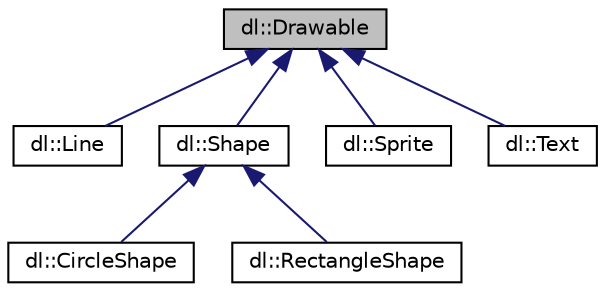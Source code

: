 digraph "dl::Drawable"
{
 // LATEX_PDF_SIZE
  edge [fontname="Helvetica",fontsize="10",labelfontname="Helvetica",labelfontsize="10"];
  node [fontname="Helvetica",fontsize="10",shape=record];
  Node1 [label="dl::Drawable",height=0.2,width=0.4,color="black", fillcolor="grey75", style="filled", fontcolor="black",tooltip="The base class for any object that can be drawn to the screen."];
  Node1 -> Node2 [dir="back",color="midnightblue",fontsize="10",style="solid",fontname="Helvetica"];
  Node2 [label="dl::Line",height=0.2,width=0.4,color="black", fillcolor="white", style="filled",URL="$classdl_1_1Line.html",tooltip=" "];
  Node1 -> Node3 [dir="back",color="midnightblue",fontsize="10",style="solid",fontname="Helvetica"];
  Node3 [label="dl::Shape",height=0.2,width=0.4,color="black", fillcolor="white", style="filled",URL="$classdl_1_1Shape.html",tooltip="The base class for any shape."];
  Node3 -> Node4 [dir="back",color="midnightblue",fontsize="10",style="solid",fontname="Helvetica"];
  Node4 [label="dl::CircleShape",height=0.2,width=0.4,color="black", fillcolor="white", style="filled",URL="$classdl_1_1CircleShape.html",tooltip="A circle shape."];
  Node3 -> Node5 [dir="back",color="midnightblue",fontsize="10",style="solid",fontname="Helvetica"];
  Node5 [label="dl::RectangleShape",height=0.2,width=0.4,color="black", fillcolor="white", style="filled",URL="$classdl_1_1RectangleShape.html",tooltip="A rectangle shape."];
  Node1 -> Node6 [dir="back",color="midnightblue",fontsize="10",style="solid",fontname="Helvetica"];
  Node6 [label="dl::Sprite",height=0.2,width=0.4,color="black", fillcolor="white", style="filled",URL="$classdl_1_1Sprite.html",tooltip="A class used to handle the drawing and transformation of sprites."];
  Node1 -> Node7 [dir="back",color="midnightblue",fontsize="10",style="solid",fontname="Helvetica"];
  Node7 [label="dl::Text",height=0.2,width=0.4,color="black", fillcolor="white", style="filled",URL="$classdl_1_1Text.html",tooltip="A class used to handle the transformation and drawing of visible text."];
}
